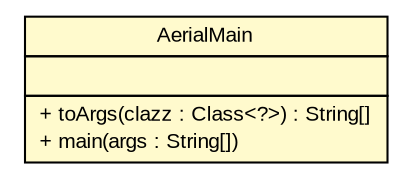 #!/usr/local/bin/dot
#
# Class diagram 
# Generated by UMLGraph version R5_6 (http://www.umlgraph.org/)
#

digraph G {
	edge [fontname="arial",fontsize=10,labelfontname="arial",labelfontsize=10];
	node [fontname="arial",fontsize=10,shape=plaintext];
	nodesep=0.25;
	ranksep=0.5;
	// com.github.mkolisnyk.aerial.core.AerialMain
	c1848 [label=<<table title="com.github.mkolisnyk.aerial.core.AerialMain" border="0" cellborder="1" cellspacing="0" cellpadding="2" port="p" bgcolor="lemonChiffon" href="./AerialMain.html">
		<tr><td><table border="0" cellspacing="0" cellpadding="1">
<tr><td align="center" balign="center"> AerialMain </td></tr>
		</table></td></tr>
		<tr><td><table border="0" cellspacing="0" cellpadding="1">
<tr><td align="left" balign="left">  </td></tr>
		</table></td></tr>
		<tr><td><table border="0" cellspacing="0" cellpadding="1">
<tr><td align="left" balign="left"> + toArgs(clazz : Class&lt;?&gt;) : String[] </td></tr>
<tr><td align="left" balign="left"> + main(args : String[]) </td></tr>
		</table></td></tr>
		</table>>, URL="./AerialMain.html", fontname="arial", fontcolor="black", fontsize=10.0];
}

